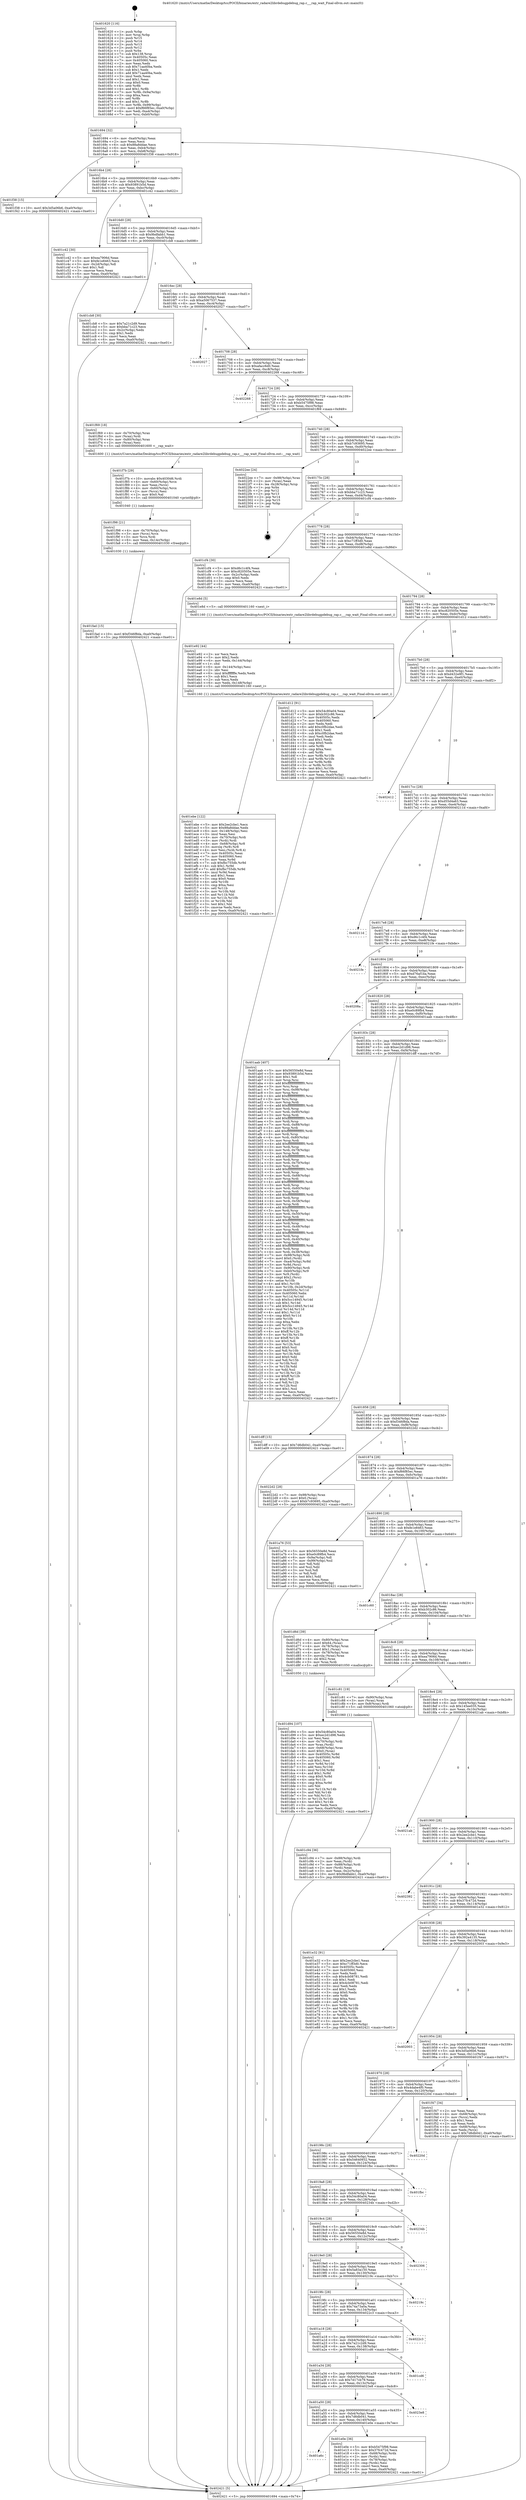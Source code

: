 digraph "0x401620" {
  label = "0x401620 (/mnt/c/Users/mathe/Desktop/tcc/POCII/binaries/extr_radare2librdebugpdebug_rap.c___rap_wait_Final-ollvm.out::main(0))"
  labelloc = "t"
  node[shape=record]

  Entry [label="",width=0.3,height=0.3,shape=circle,fillcolor=black,style=filled]
  "0x401694" [label="{
     0x401694 [32]\l
     | [instrs]\l
     &nbsp;&nbsp;0x401694 \<+6\>: mov -0xa0(%rbp),%eax\l
     &nbsp;&nbsp;0x40169a \<+2\>: mov %eax,%ecx\l
     &nbsp;&nbsp;0x40169c \<+6\>: sub $0x88a8ddae,%ecx\l
     &nbsp;&nbsp;0x4016a2 \<+6\>: mov %eax,-0xb4(%rbp)\l
     &nbsp;&nbsp;0x4016a8 \<+6\>: mov %ecx,-0xb8(%rbp)\l
     &nbsp;&nbsp;0x4016ae \<+6\>: je 0000000000401f38 \<main+0x918\>\l
  }"]
  "0x401f38" [label="{
     0x401f38 [15]\l
     | [instrs]\l
     &nbsp;&nbsp;0x401f38 \<+10\>: movl $0x3d5a06b6,-0xa0(%rbp)\l
     &nbsp;&nbsp;0x401f42 \<+5\>: jmp 0000000000402421 \<main+0xe01\>\l
  }"]
  "0x4016b4" [label="{
     0x4016b4 [28]\l
     | [instrs]\l
     &nbsp;&nbsp;0x4016b4 \<+5\>: jmp 00000000004016b9 \<main+0x99\>\l
     &nbsp;&nbsp;0x4016b9 \<+6\>: mov -0xb4(%rbp),%eax\l
     &nbsp;&nbsp;0x4016bf \<+5\>: sub $0x93891b5d,%eax\l
     &nbsp;&nbsp;0x4016c4 \<+6\>: mov %eax,-0xbc(%rbp)\l
     &nbsp;&nbsp;0x4016ca \<+6\>: je 0000000000401c42 \<main+0x622\>\l
  }"]
  Exit [label="",width=0.3,height=0.3,shape=circle,fillcolor=black,style=filled,peripheries=2]
  "0x401c42" [label="{
     0x401c42 [30]\l
     | [instrs]\l
     &nbsp;&nbsp;0x401c42 \<+5\>: mov $0xea7906d,%eax\l
     &nbsp;&nbsp;0x401c47 \<+5\>: mov $0xfe1e8463,%ecx\l
     &nbsp;&nbsp;0x401c4c \<+3\>: mov -0x2d(%rbp),%dl\l
     &nbsp;&nbsp;0x401c4f \<+3\>: test $0x1,%dl\l
     &nbsp;&nbsp;0x401c52 \<+3\>: cmovne %ecx,%eax\l
     &nbsp;&nbsp;0x401c55 \<+6\>: mov %eax,-0xa0(%rbp)\l
     &nbsp;&nbsp;0x401c5b \<+5\>: jmp 0000000000402421 \<main+0xe01\>\l
  }"]
  "0x4016d0" [label="{
     0x4016d0 [28]\l
     | [instrs]\l
     &nbsp;&nbsp;0x4016d0 \<+5\>: jmp 00000000004016d5 \<main+0xb5\>\l
     &nbsp;&nbsp;0x4016d5 \<+6\>: mov -0xb4(%rbp),%eax\l
     &nbsp;&nbsp;0x4016db \<+5\>: sub $0x9bdfabb1,%eax\l
     &nbsp;&nbsp;0x4016e0 \<+6\>: mov %eax,-0xc0(%rbp)\l
     &nbsp;&nbsp;0x4016e6 \<+6\>: je 0000000000401cb8 \<main+0x698\>\l
  }"]
  "0x401fad" [label="{
     0x401fad [15]\l
     | [instrs]\l
     &nbsp;&nbsp;0x401fad \<+10\>: movl $0xf346f8da,-0xa0(%rbp)\l
     &nbsp;&nbsp;0x401fb7 \<+5\>: jmp 0000000000402421 \<main+0xe01\>\l
  }"]
  "0x401cb8" [label="{
     0x401cb8 [30]\l
     | [instrs]\l
     &nbsp;&nbsp;0x401cb8 \<+5\>: mov $0x7a21c2d9,%eax\l
     &nbsp;&nbsp;0x401cbd \<+5\>: mov $0xbba71c23,%ecx\l
     &nbsp;&nbsp;0x401cc2 \<+3\>: mov -0x2c(%rbp),%edx\l
     &nbsp;&nbsp;0x401cc5 \<+3\>: cmp $0x1,%edx\l
     &nbsp;&nbsp;0x401cc8 \<+3\>: cmovl %ecx,%eax\l
     &nbsp;&nbsp;0x401ccb \<+6\>: mov %eax,-0xa0(%rbp)\l
     &nbsp;&nbsp;0x401cd1 \<+5\>: jmp 0000000000402421 \<main+0xe01\>\l
  }"]
  "0x4016ec" [label="{
     0x4016ec [28]\l
     | [instrs]\l
     &nbsp;&nbsp;0x4016ec \<+5\>: jmp 00000000004016f1 \<main+0xd1\>\l
     &nbsp;&nbsp;0x4016f1 \<+6\>: mov -0xb4(%rbp),%eax\l
     &nbsp;&nbsp;0x4016f7 \<+5\>: sub $0xa5067537,%eax\l
     &nbsp;&nbsp;0x4016fc \<+6\>: mov %eax,-0xc4(%rbp)\l
     &nbsp;&nbsp;0x401702 \<+6\>: je 0000000000402027 \<main+0xa07\>\l
  }"]
  "0x401f98" [label="{
     0x401f98 [21]\l
     | [instrs]\l
     &nbsp;&nbsp;0x401f98 \<+4\>: mov -0x70(%rbp),%rcx\l
     &nbsp;&nbsp;0x401f9c \<+3\>: mov (%rcx),%rcx\l
     &nbsp;&nbsp;0x401f9f \<+3\>: mov %rcx,%rdi\l
     &nbsp;&nbsp;0x401fa2 \<+6\>: mov %eax,-0x14c(%rbp)\l
     &nbsp;&nbsp;0x401fa8 \<+5\>: call 0000000000401030 \<free@plt\>\l
     | [calls]\l
     &nbsp;&nbsp;0x401030 \{1\} (unknown)\l
  }"]
  "0x402027" [label="{
     0x402027\l
  }", style=dashed]
  "0x401708" [label="{
     0x401708 [28]\l
     | [instrs]\l
     &nbsp;&nbsp;0x401708 \<+5\>: jmp 000000000040170d \<main+0xed\>\l
     &nbsp;&nbsp;0x40170d \<+6\>: mov -0xb4(%rbp),%eax\l
     &nbsp;&nbsp;0x401713 \<+5\>: sub $0xafacc6d0,%eax\l
     &nbsp;&nbsp;0x401718 \<+6\>: mov %eax,-0xc8(%rbp)\l
     &nbsp;&nbsp;0x40171e \<+6\>: je 0000000000402268 \<main+0xc48\>\l
  }"]
  "0x401f7b" [label="{
     0x401f7b [29]\l
     | [instrs]\l
     &nbsp;&nbsp;0x401f7b \<+10\>: movabs $0x4030d6,%rdi\l
     &nbsp;&nbsp;0x401f85 \<+4\>: mov -0x60(%rbp),%rcx\l
     &nbsp;&nbsp;0x401f89 \<+2\>: mov %eax,(%rcx)\l
     &nbsp;&nbsp;0x401f8b \<+4\>: mov -0x60(%rbp),%rcx\l
     &nbsp;&nbsp;0x401f8f \<+2\>: mov (%rcx),%esi\l
     &nbsp;&nbsp;0x401f91 \<+2\>: mov $0x0,%al\l
     &nbsp;&nbsp;0x401f93 \<+5\>: call 0000000000401040 \<printf@plt\>\l
     | [calls]\l
     &nbsp;&nbsp;0x401040 \{1\} (unknown)\l
  }"]
  "0x402268" [label="{
     0x402268\l
  }", style=dashed]
  "0x401724" [label="{
     0x401724 [28]\l
     | [instrs]\l
     &nbsp;&nbsp;0x401724 \<+5\>: jmp 0000000000401729 \<main+0x109\>\l
     &nbsp;&nbsp;0x401729 \<+6\>: mov -0xb4(%rbp),%eax\l
     &nbsp;&nbsp;0x40172f \<+5\>: sub $0xb5475f98,%eax\l
     &nbsp;&nbsp;0x401734 \<+6\>: mov %eax,-0xcc(%rbp)\l
     &nbsp;&nbsp;0x40173a \<+6\>: je 0000000000401f69 \<main+0x949\>\l
  }"]
  "0x401ebe" [label="{
     0x401ebe [122]\l
     | [instrs]\l
     &nbsp;&nbsp;0x401ebe \<+5\>: mov $0x2ee2cbe1,%ecx\l
     &nbsp;&nbsp;0x401ec3 \<+5\>: mov $0x88a8ddae,%edx\l
     &nbsp;&nbsp;0x401ec8 \<+6\>: mov -0x148(%rbp),%esi\l
     &nbsp;&nbsp;0x401ece \<+3\>: imul %eax,%esi\l
     &nbsp;&nbsp;0x401ed1 \<+4\>: mov -0x70(%rbp),%rdi\l
     &nbsp;&nbsp;0x401ed5 \<+3\>: mov (%rdi),%rdi\l
     &nbsp;&nbsp;0x401ed8 \<+4\>: mov -0x68(%rbp),%r8\l
     &nbsp;&nbsp;0x401edc \<+3\>: movslq (%r8),%r8\l
     &nbsp;&nbsp;0x401edf \<+4\>: mov %esi,(%rdi,%r8,4)\l
     &nbsp;&nbsp;0x401ee3 \<+7\>: mov 0x40505c,%eax\l
     &nbsp;&nbsp;0x401eea \<+7\>: mov 0x405060,%esi\l
     &nbsp;&nbsp;0x401ef1 \<+3\>: mov %eax,%r9d\l
     &nbsp;&nbsp;0x401ef4 \<+7\>: sub $0xfbc755db,%r9d\l
     &nbsp;&nbsp;0x401efb \<+4\>: sub $0x1,%r9d\l
     &nbsp;&nbsp;0x401eff \<+7\>: add $0xfbc755db,%r9d\l
     &nbsp;&nbsp;0x401f06 \<+4\>: imul %r9d,%eax\l
     &nbsp;&nbsp;0x401f0a \<+3\>: and $0x1,%eax\l
     &nbsp;&nbsp;0x401f0d \<+3\>: cmp $0x0,%eax\l
     &nbsp;&nbsp;0x401f10 \<+4\>: sete %r10b\l
     &nbsp;&nbsp;0x401f14 \<+3\>: cmp $0xa,%esi\l
     &nbsp;&nbsp;0x401f17 \<+4\>: setl %r11b\l
     &nbsp;&nbsp;0x401f1b \<+3\>: mov %r10b,%bl\l
     &nbsp;&nbsp;0x401f1e \<+3\>: and %r11b,%bl\l
     &nbsp;&nbsp;0x401f21 \<+3\>: xor %r11b,%r10b\l
     &nbsp;&nbsp;0x401f24 \<+3\>: or %r10b,%bl\l
     &nbsp;&nbsp;0x401f27 \<+3\>: test $0x1,%bl\l
     &nbsp;&nbsp;0x401f2a \<+3\>: cmovne %edx,%ecx\l
     &nbsp;&nbsp;0x401f2d \<+6\>: mov %ecx,-0xa0(%rbp)\l
     &nbsp;&nbsp;0x401f33 \<+5\>: jmp 0000000000402421 \<main+0xe01\>\l
  }"]
  "0x401f69" [label="{
     0x401f69 [18]\l
     | [instrs]\l
     &nbsp;&nbsp;0x401f69 \<+4\>: mov -0x70(%rbp),%rax\l
     &nbsp;&nbsp;0x401f6d \<+3\>: mov (%rax),%rdi\l
     &nbsp;&nbsp;0x401f70 \<+4\>: mov -0x80(%rbp),%rax\l
     &nbsp;&nbsp;0x401f74 \<+2\>: mov (%rax),%esi\l
     &nbsp;&nbsp;0x401f76 \<+5\>: call 0000000000401600 \<__rap_wait\>\l
     | [calls]\l
     &nbsp;&nbsp;0x401600 \{1\} (/mnt/c/Users/mathe/Desktop/tcc/POCII/binaries/extr_radare2librdebugpdebug_rap.c___rap_wait_Final-ollvm.out::__rap_wait)\l
  }"]
  "0x401740" [label="{
     0x401740 [28]\l
     | [instrs]\l
     &nbsp;&nbsp;0x401740 \<+5\>: jmp 0000000000401745 \<main+0x125\>\l
     &nbsp;&nbsp;0x401745 \<+6\>: mov -0xb4(%rbp),%eax\l
     &nbsp;&nbsp;0x40174b \<+5\>: sub $0xb7c93695,%eax\l
     &nbsp;&nbsp;0x401750 \<+6\>: mov %eax,-0xd0(%rbp)\l
     &nbsp;&nbsp;0x401756 \<+6\>: je 00000000004022ee \<main+0xcce\>\l
  }"]
  "0x401e92" [label="{
     0x401e92 [44]\l
     | [instrs]\l
     &nbsp;&nbsp;0x401e92 \<+2\>: xor %ecx,%ecx\l
     &nbsp;&nbsp;0x401e94 \<+5\>: mov $0x2,%edx\l
     &nbsp;&nbsp;0x401e99 \<+6\>: mov %edx,-0x144(%rbp)\l
     &nbsp;&nbsp;0x401e9f \<+1\>: cltd\l
     &nbsp;&nbsp;0x401ea0 \<+6\>: mov -0x144(%rbp),%esi\l
     &nbsp;&nbsp;0x401ea6 \<+2\>: idiv %esi\l
     &nbsp;&nbsp;0x401ea8 \<+6\>: imul $0xfffffffe,%edx,%edx\l
     &nbsp;&nbsp;0x401eae \<+3\>: sub $0x1,%ecx\l
     &nbsp;&nbsp;0x401eb1 \<+2\>: sub %ecx,%edx\l
     &nbsp;&nbsp;0x401eb3 \<+6\>: mov %edx,-0x148(%rbp)\l
     &nbsp;&nbsp;0x401eb9 \<+5\>: call 0000000000401160 \<next_i\>\l
     | [calls]\l
     &nbsp;&nbsp;0x401160 \{1\} (/mnt/c/Users/mathe/Desktop/tcc/POCII/binaries/extr_radare2librdebugpdebug_rap.c___rap_wait_Final-ollvm.out::next_i)\l
  }"]
  "0x4022ee" [label="{
     0x4022ee [24]\l
     | [instrs]\l
     &nbsp;&nbsp;0x4022ee \<+7\>: mov -0x98(%rbp),%rax\l
     &nbsp;&nbsp;0x4022f5 \<+2\>: mov (%rax),%eax\l
     &nbsp;&nbsp;0x4022f7 \<+4\>: lea -0x28(%rbp),%rsp\l
     &nbsp;&nbsp;0x4022fb \<+1\>: pop %rbx\l
     &nbsp;&nbsp;0x4022fc \<+2\>: pop %r12\l
     &nbsp;&nbsp;0x4022fe \<+2\>: pop %r13\l
     &nbsp;&nbsp;0x402300 \<+2\>: pop %r14\l
     &nbsp;&nbsp;0x402302 \<+2\>: pop %r15\l
     &nbsp;&nbsp;0x402304 \<+1\>: pop %rbp\l
     &nbsp;&nbsp;0x402305 \<+1\>: ret\l
  }"]
  "0x40175c" [label="{
     0x40175c [28]\l
     | [instrs]\l
     &nbsp;&nbsp;0x40175c \<+5\>: jmp 0000000000401761 \<main+0x141\>\l
     &nbsp;&nbsp;0x401761 \<+6\>: mov -0xb4(%rbp),%eax\l
     &nbsp;&nbsp;0x401767 \<+5\>: sub $0xbba71c23,%eax\l
     &nbsp;&nbsp;0x40176c \<+6\>: mov %eax,-0xd4(%rbp)\l
     &nbsp;&nbsp;0x401772 \<+6\>: je 0000000000401cf4 \<main+0x6d4\>\l
  }"]
  "0x401a6c" [label="{
     0x401a6c\l
  }", style=dashed]
  "0x401cf4" [label="{
     0x401cf4 [30]\l
     | [instrs]\l
     &nbsp;&nbsp;0x401cf4 \<+5\>: mov $0xd6c1c4f4,%eax\l
     &nbsp;&nbsp;0x401cf9 \<+5\>: mov $0xc820505e,%ecx\l
     &nbsp;&nbsp;0x401cfe \<+3\>: mov -0x2c(%rbp),%edx\l
     &nbsp;&nbsp;0x401d01 \<+3\>: cmp $0x0,%edx\l
     &nbsp;&nbsp;0x401d04 \<+3\>: cmove %ecx,%eax\l
     &nbsp;&nbsp;0x401d07 \<+6\>: mov %eax,-0xa0(%rbp)\l
     &nbsp;&nbsp;0x401d0d \<+5\>: jmp 0000000000402421 \<main+0xe01\>\l
  }"]
  "0x401778" [label="{
     0x401778 [28]\l
     | [instrs]\l
     &nbsp;&nbsp;0x401778 \<+5\>: jmp 000000000040177d \<main+0x15d\>\l
     &nbsp;&nbsp;0x40177d \<+6\>: mov -0xb4(%rbp),%eax\l
     &nbsp;&nbsp;0x401783 \<+5\>: sub $0xc71ff3d0,%eax\l
     &nbsp;&nbsp;0x401788 \<+6\>: mov %eax,-0xd8(%rbp)\l
     &nbsp;&nbsp;0x40178e \<+6\>: je 0000000000401e8d \<main+0x86d\>\l
  }"]
  "0x401e0e" [label="{
     0x401e0e [36]\l
     | [instrs]\l
     &nbsp;&nbsp;0x401e0e \<+5\>: mov $0xb5475f98,%eax\l
     &nbsp;&nbsp;0x401e13 \<+5\>: mov $0x37fc472d,%ecx\l
     &nbsp;&nbsp;0x401e18 \<+4\>: mov -0x68(%rbp),%rdx\l
     &nbsp;&nbsp;0x401e1c \<+2\>: mov (%rdx),%esi\l
     &nbsp;&nbsp;0x401e1e \<+4\>: mov -0x78(%rbp),%rdx\l
     &nbsp;&nbsp;0x401e22 \<+2\>: cmp (%rdx),%esi\l
     &nbsp;&nbsp;0x401e24 \<+3\>: cmovl %ecx,%eax\l
     &nbsp;&nbsp;0x401e27 \<+6\>: mov %eax,-0xa0(%rbp)\l
     &nbsp;&nbsp;0x401e2d \<+5\>: jmp 0000000000402421 \<main+0xe01\>\l
  }"]
  "0x401e8d" [label="{
     0x401e8d [5]\l
     | [instrs]\l
     &nbsp;&nbsp;0x401e8d \<+5\>: call 0000000000401160 \<next_i\>\l
     | [calls]\l
     &nbsp;&nbsp;0x401160 \{1\} (/mnt/c/Users/mathe/Desktop/tcc/POCII/binaries/extr_radare2librdebugpdebug_rap.c___rap_wait_Final-ollvm.out::next_i)\l
  }"]
  "0x401794" [label="{
     0x401794 [28]\l
     | [instrs]\l
     &nbsp;&nbsp;0x401794 \<+5\>: jmp 0000000000401799 \<main+0x179\>\l
     &nbsp;&nbsp;0x401799 \<+6\>: mov -0xb4(%rbp),%eax\l
     &nbsp;&nbsp;0x40179f \<+5\>: sub $0xc820505e,%eax\l
     &nbsp;&nbsp;0x4017a4 \<+6\>: mov %eax,-0xdc(%rbp)\l
     &nbsp;&nbsp;0x4017aa \<+6\>: je 0000000000401d12 \<main+0x6f2\>\l
  }"]
  "0x401a50" [label="{
     0x401a50 [28]\l
     | [instrs]\l
     &nbsp;&nbsp;0x401a50 \<+5\>: jmp 0000000000401a55 \<main+0x435\>\l
     &nbsp;&nbsp;0x401a55 \<+6\>: mov -0xb4(%rbp),%eax\l
     &nbsp;&nbsp;0x401a5b \<+5\>: sub $0x7d6db041,%eax\l
     &nbsp;&nbsp;0x401a60 \<+6\>: mov %eax,-0x140(%rbp)\l
     &nbsp;&nbsp;0x401a66 \<+6\>: je 0000000000401e0e \<main+0x7ee\>\l
  }"]
  "0x401d12" [label="{
     0x401d12 [91]\l
     | [instrs]\l
     &nbsp;&nbsp;0x401d12 \<+5\>: mov $0x54c80a04,%eax\l
     &nbsp;&nbsp;0x401d17 \<+5\>: mov $0xb302c86,%ecx\l
     &nbsp;&nbsp;0x401d1c \<+7\>: mov 0x40505c,%edx\l
     &nbsp;&nbsp;0x401d23 \<+7\>: mov 0x405060,%esi\l
     &nbsp;&nbsp;0x401d2a \<+2\>: mov %edx,%edi\l
     &nbsp;&nbsp;0x401d2c \<+6\>: add $0xc0fb2dae,%edi\l
     &nbsp;&nbsp;0x401d32 \<+3\>: sub $0x1,%edi\l
     &nbsp;&nbsp;0x401d35 \<+6\>: sub $0xc0fb2dae,%edi\l
     &nbsp;&nbsp;0x401d3b \<+3\>: imul %edi,%edx\l
     &nbsp;&nbsp;0x401d3e \<+3\>: and $0x1,%edx\l
     &nbsp;&nbsp;0x401d41 \<+3\>: cmp $0x0,%edx\l
     &nbsp;&nbsp;0x401d44 \<+4\>: sete %r8b\l
     &nbsp;&nbsp;0x401d48 \<+3\>: cmp $0xa,%esi\l
     &nbsp;&nbsp;0x401d4b \<+4\>: setl %r9b\l
     &nbsp;&nbsp;0x401d4f \<+3\>: mov %r8b,%r10b\l
     &nbsp;&nbsp;0x401d52 \<+3\>: and %r9b,%r10b\l
     &nbsp;&nbsp;0x401d55 \<+3\>: xor %r9b,%r8b\l
     &nbsp;&nbsp;0x401d58 \<+3\>: or %r8b,%r10b\l
     &nbsp;&nbsp;0x401d5b \<+4\>: test $0x1,%r10b\l
     &nbsp;&nbsp;0x401d5f \<+3\>: cmovne %ecx,%eax\l
     &nbsp;&nbsp;0x401d62 \<+6\>: mov %eax,-0xa0(%rbp)\l
     &nbsp;&nbsp;0x401d68 \<+5\>: jmp 0000000000402421 \<main+0xe01\>\l
  }"]
  "0x4017b0" [label="{
     0x4017b0 [28]\l
     | [instrs]\l
     &nbsp;&nbsp;0x4017b0 \<+5\>: jmp 00000000004017b5 \<main+0x195\>\l
     &nbsp;&nbsp;0x4017b5 \<+6\>: mov -0xb4(%rbp),%eax\l
     &nbsp;&nbsp;0x4017bb \<+5\>: sub $0xd432e9f1,%eax\l
     &nbsp;&nbsp;0x4017c0 \<+6\>: mov %eax,-0xe0(%rbp)\l
     &nbsp;&nbsp;0x4017c6 \<+6\>: je 0000000000402412 \<main+0xdf2\>\l
  }"]
  "0x4023e8" [label="{
     0x4023e8\l
  }", style=dashed]
  "0x402412" [label="{
     0x402412\l
  }", style=dashed]
  "0x4017cc" [label="{
     0x4017cc [28]\l
     | [instrs]\l
     &nbsp;&nbsp;0x4017cc \<+5\>: jmp 00000000004017d1 \<main+0x1b1\>\l
     &nbsp;&nbsp;0x4017d1 \<+6\>: mov -0xb4(%rbp),%eax\l
     &nbsp;&nbsp;0x4017d7 \<+5\>: sub $0xd55d4a63,%eax\l
     &nbsp;&nbsp;0x4017dc \<+6\>: mov %eax,-0xe4(%rbp)\l
     &nbsp;&nbsp;0x4017e2 \<+6\>: je 000000000040211d \<main+0xafd\>\l
  }"]
  "0x401a34" [label="{
     0x401a34 [28]\l
     | [instrs]\l
     &nbsp;&nbsp;0x401a34 \<+5\>: jmp 0000000000401a39 \<main+0x419\>\l
     &nbsp;&nbsp;0x401a39 \<+6\>: mov -0xb4(%rbp),%eax\l
     &nbsp;&nbsp;0x401a3f \<+5\>: sub $0x7d17cb79,%eax\l
     &nbsp;&nbsp;0x401a44 \<+6\>: mov %eax,-0x13c(%rbp)\l
     &nbsp;&nbsp;0x401a4a \<+6\>: je 00000000004023e8 \<main+0xdc8\>\l
  }"]
  "0x40211d" [label="{
     0x40211d\l
  }", style=dashed]
  "0x4017e8" [label="{
     0x4017e8 [28]\l
     | [instrs]\l
     &nbsp;&nbsp;0x4017e8 \<+5\>: jmp 00000000004017ed \<main+0x1cd\>\l
     &nbsp;&nbsp;0x4017ed \<+6\>: mov -0xb4(%rbp),%eax\l
     &nbsp;&nbsp;0x4017f3 \<+5\>: sub $0xd6c1c4f4,%eax\l
     &nbsp;&nbsp;0x4017f8 \<+6\>: mov %eax,-0xe8(%rbp)\l
     &nbsp;&nbsp;0x4017fe \<+6\>: je 00000000004021fe \<main+0xbde\>\l
  }"]
  "0x401cd6" [label="{
     0x401cd6\l
  }", style=dashed]
  "0x4021fe" [label="{
     0x4021fe\l
  }", style=dashed]
  "0x401804" [label="{
     0x401804 [28]\l
     | [instrs]\l
     &nbsp;&nbsp;0x401804 \<+5\>: jmp 0000000000401809 \<main+0x1e9\>\l
     &nbsp;&nbsp;0x401809 \<+6\>: mov -0xb4(%rbp),%eax\l
     &nbsp;&nbsp;0x40180f \<+5\>: sub $0xd76af1ba,%eax\l
     &nbsp;&nbsp;0x401814 \<+6\>: mov %eax,-0xec(%rbp)\l
     &nbsp;&nbsp;0x40181a \<+6\>: je 000000000040208a \<main+0xa6a\>\l
  }"]
  "0x401a18" [label="{
     0x401a18 [28]\l
     | [instrs]\l
     &nbsp;&nbsp;0x401a18 \<+5\>: jmp 0000000000401a1d \<main+0x3fd\>\l
     &nbsp;&nbsp;0x401a1d \<+6\>: mov -0xb4(%rbp),%eax\l
     &nbsp;&nbsp;0x401a23 \<+5\>: sub $0x7a21c2d9,%eax\l
     &nbsp;&nbsp;0x401a28 \<+6\>: mov %eax,-0x138(%rbp)\l
     &nbsp;&nbsp;0x401a2e \<+6\>: je 0000000000401cd6 \<main+0x6b6\>\l
  }"]
  "0x40208a" [label="{
     0x40208a\l
  }", style=dashed]
  "0x401820" [label="{
     0x401820 [28]\l
     | [instrs]\l
     &nbsp;&nbsp;0x401820 \<+5\>: jmp 0000000000401825 \<main+0x205\>\l
     &nbsp;&nbsp;0x401825 \<+6\>: mov -0xb4(%rbp),%eax\l
     &nbsp;&nbsp;0x40182b \<+5\>: sub $0xe0c89fb4,%eax\l
     &nbsp;&nbsp;0x401830 \<+6\>: mov %eax,-0xf0(%rbp)\l
     &nbsp;&nbsp;0x401836 \<+6\>: je 0000000000401aab \<main+0x48b\>\l
  }"]
  "0x4022c3" [label="{
     0x4022c3\l
  }", style=dashed]
  "0x401aab" [label="{
     0x401aab [407]\l
     | [instrs]\l
     &nbsp;&nbsp;0x401aab \<+5\>: mov $0x56550e8d,%eax\l
     &nbsp;&nbsp;0x401ab0 \<+5\>: mov $0x93891b5d,%ecx\l
     &nbsp;&nbsp;0x401ab5 \<+2\>: mov $0x1,%dl\l
     &nbsp;&nbsp;0x401ab7 \<+3\>: mov %rsp,%rsi\l
     &nbsp;&nbsp;0x401aba \<+4\>: add $0xfffffffffffffff0,%rsi\l
     &nbsp;&nbsp;0x401abe \<+3\>: mov %rsi,%rsp\l
     &nbsp;&nbsp;0x401ac1 \<+7\>: mov %rsi,-0x98(%rbp)\l
     &nbsp;&nbsp;0x401ac8 \<+3\>: mov %rsp,%rsi\l
     &nbsp;&nbsp;0x401acb \<+4\>: add $0xfffffffffffffff0,%rsi\l
     &nbsp;&nbsp;0x401acf \<+3\>: mov %rsi,%rsp\l
     &nbsp;&nbsp;0x401ad2 \<+3\>: mov %rsp,%rdi\l
     &nbsp;&nbsp;0x401ad5 \<+4\>: add $0xfffffffffffffff0,%rdi\l
     &nbsp;&nbsp;0x401ad9 \<+3\>: mov %rdi,%rsp\l
     &nbsp;&nbsp;0x401adc \<+7\>: mov %rdi,-0x90(%rbp)\l
     &nbsp;&nbsp;0x401ae3 \<+3\>: mov %rsp,%rdi\l
     &nbsp;&nbsp;0x401ae6 \<+4\>: add $0xfffffffffffffff0,%rdi\l
     &nbsp;&nbsp;0x401aea \<+3\>: mov %rdi,%rsp\l
     &nbsp;&nbsp;0x401aed \<+7\>: mov %rdi,-0x88(%rbp)\l
     &nbsp;&nbsp;0x401af4 \<+3\>: mov %rsp,%rdi\l
     &nbsp;&nbsp;0x401af7 \<+4\>: add $0xfffffffffffffff0,%rdi\l
     &nbsp;&nbsp;0x401afb \<+3\>: mov %rdi,%rsp\l
     &nbsp;&nbsp;0x401afe \<+4\>: mov %rdi,-0x80(%rbp)\l
     &nbsp;&nbsp;0x401b02 \<+3\>: mov %rsp,%rdi\l
     &nbsp;&nbsp;0x401b05 \<+4\>: add $0xfffffffffffffff0,%rdi\l
     &nbsp;&nbsp;0x401b09 \<+3\>: mov %rdi,%rsp\l
     &nbsp;&nbsp;0x401b0c \<+4\>: mov %rdi,-0x78(%rbp)\l
     &nbsp;&nbsp;0x401b10 \<+3\>: mov %rsp,%rdi\l
     &nbsp;&nbsp;0x401b13 \<+4\>: add $0xfffffffffffffff0,%rdi\l
     &nbsp;&nbsp;0x401b17 \<+3\>: mov %rdi,%rsp\l
     &nbsp;&nbsp;0x401b1a \<+4\>: mov %rdi,-0x70(%rbp)\l
     &nbsp;&nbsp;0x401b1e \<+3\>: mov %rsp,%rdi\l
     &nbsp;&nbsp;0x401b21 \<+4\>: add $0xfffffffffffffff0,%rdi\l
     &nbsp;&nbsp;0x401b25 \<+3\>: mov %rdi,%rsp\l
     &nbsp;&nbsp;0x401b28 \<+4\>: mov %rdi,-0x68(%rbp)\l
     &nbsp;&nbsp;0x401b2c \<+3\>: mov %rsp,%rdi\l
     &nbsp;&nbsp;0x401b2f \<+4\>: add $0xfffffffffffffff0,%rdi\l
     &nbsp;&nbsp;0x401b33 \<+3\>: mov %rdi,%rsp\l
     &nbsp;&nbsp;0x401b36 \<+4\>: mov %rdi,-0x60(%rbp)\l
     &nbsp;&nbsp;0x401b3a \<+3\>: mov %rsp,%rdi\l
     &nbsp;&nbsp;0x401b3d \<+4\>: add $0xfffffffffffffff0,%rdi\l
     &nbsp;&nbsp;0x401b41 \<+3\>: mov %rdi,%rsp\l
     &nbsp;&nbsp;0x401b44 \<+4\>: mov %rdi,-0x58(%rbp)\l
     &nbsp;&nbsp;0x401b48 \<+3\>: mov %rsp,%rdi\l
     &nbsp;&nbsp;0x401b4b \<+4\>: add $0xfffffffffffffff0,%rdi\l
     &nbsp;&nbsp;0x401b4f \<+3\>: mov %rdi,%rsp\l
     &nbsp;&nbsp;0x401b52 \<+4\>: mov %rdi,-0x50(%rbp)\l
     &nbsp;&nbsp;0x401b56 \<+3\>: mov %rsp,%rdi\l
     &nbsp;&nbsp;0x401b59 \<+4\>: add $0xfffffffffffffff0,%rdi\l
     &nbsp;&nbsp;0x401b5d \<+3\>: mov %rdi,%rsp\l
     &nbsp;&nbsp;0x401b60 \<+4\>: mov %rdi,-0x48(%rbp)\l
     &nbsp;&nbsp;0x401b64 \<+3\>: mov %rsp,%rdi\l
     &nbsp;&nbsp;0x401b67 \<+4\>: add $0xfffffffffffffff0,%rdi\l
     &nbsp;&nbsp;0x401b6b \<+3\>: mov %rdi,%rsp\l
     &nbsp;&nbsp;0x401b6e \<+4\>: mov %rdi,-0x40(%rbp)\l
     &nbsp;&nbsp;0x401b72 \<+3\>: mov %rsp,%rdi\l
     &nbsp;&nbsp;0x401b75 \<+4\>: add $0xfffffffffffffff0,%rdi\l
     &nbsp;&nbsp;0x401b79 \<+3\>: mov %rdi,%rsp\l
     &nbsp;&nbsp;0x401b7c \<+4\>: mov %rdi,-0x38(%rbp)\l
     &nbsp;&nbsp;0x401b80 \<+7\>: mov -0x98(%rbp),%rdi\l
     &nbsp;&nbsp;0x401b87 \<+6\>: movl $0x0,(%rdi)\l
     &nbsp;&nbsp;0x401b8d \<+7\>: mov -0xa4(%rbp),%r8d\l
     &nbsp;&nbsp;0x401b94 \<+3\>: mov %r8d,(%rsi)\l
     &nbsp;&nbsp;0x401b97 \<+7\>: mov -0x90(%rbp),%rdi\l
     &nbsp;&nbsp;0x401b9e \<+7\>: mov -0xb0(%rbp),%r9\l
     &nbsp;&nbsp;0x401ba5 \<+3\>: mov %r9,(%rdi)\l
     &nbsp;&nbsp;0x401ba8 \<+3\>: cmpl $0x2,(%rsi)\l
     &nbsp;&nbsp;0x401bab \<+4\>: setne %r10b\l
     &nbsp;&nbsp;0x401baf \<+4\>: and $0x1,%r10b\l
     &nbsp;&nbsp;0x401bb3 \<+4\>: mov %r10b,-0x2d(%rbp)\l
     &nbsp;&nbsp;0x401bb7 \<+8\>: mov 0x40505c,%r11d\l
     &nbsp;&nbsp;0x401bbf \<+7\>: mov 0x405060,%ebx\l
     &nbsp;&nbsp;0x401bc6 \<+3\>: mov %r11d,%r14d\l
     &nbsp;&nbsp;0x401bc9 \<+7\>: sub $0x5cc14945,%r14d\l
     &nbsp;&nbsp;0x401bd0 \<+4\>: sub $0x1,%r14d\l
     &nbsp;&nbsp;0x401bd4 \<+7\>: add $0x5cc14945,%r14d\l
     &nbsp;&nbsp;0x401bdb \<+4\>: imul %r14d,%r11d\l
     &nbsp;&nbsp;0x401bdf \<+4\>: and $0x1,%r11d\l
     &nbsp;&nbsp;0x401be3 \<+4\>: cmp $0x0,%r11d\l
     &nbsp;&nbsp;0x401be7 \<+4\>: sete %r10b\l
     &nbsp;&nbsp;0x401beb \<+3\>: cmp $0xa,%ebx\l
     &nbsp;&nbsp;0x401bee \<+4\>: setl %r15b\l
     &nbsp;&nbsp;0x401bf2 \<+3\>: mov %r10b,%r12b\l
     &nbsp;&nbsp;0x401bf5 \<+4\>: xor $0xff,%r12b\l
     &nbsp;&nbsp;0x401bf9 \<+3\>: mov %r15b,%r13b\l
     &nbsp;&nbsp;0x401bfc \<+4\>: xor $0xff,%r13b\l
     &nbsp;&nbsp;0x401c00 \<+3\>: xor $0x0,%dl\l
     &nbsp;&nbsp;0x401c03 \<+3\>: mov %r12b,%sil\l
     &nbsp;&nbsp;0x401c06 \<+4\>: and $0x0,%sil\l
     &nbsp;&nbsp;0x401c0a \<+3\>: and %dl,%r10b\l
     &nbsp;&nbsp;0x401c0d \<+3\>: mov %r13b,%dil\l
     &nbsp;&nbsp;0x401c10 \<+4\>: and $0x0,%dil\l
     &nbsp;&nbsp;0x401c14 \<+3\>: and %dl,%r15b\l
     &nbsp;&nbsp;0x401c17 \<+3\>: or %r10b,%sil\l
     &nbsp;&nbsp;0x401c1a \<+3\>: or %r15b,%dil\l
     &nbsp;&nbsp;0x401c1d \<+3\>: xor %dil,%sil\l
     &nbsp;&nbsp;0x401c20 \<+3\>: or %r13b,%r12b\l
     &nbsp;&nbsp;0x401c23 \<+4\>: xor $0xff,%r12b\l
     &nbsp;&nbsp;0x401c27 \<+3\>: or $0x0,%dl\l
     &nbsp;&nbsp;0x401c2a \<+3\>: and %dl,%r12b\l
     &nbsp;&nbsp;0x401c2d \<+3\>: or %r12b,%sil\l
     &nbsp;&nbsp;0x401c30 \<+4\>: test $0x1,%sil\l
     &nbsp;&nbsp;0x401c34 \<+3\>: cmovne %ecx,%eax\l
     &nbsp;&nbsp;0x401c37 \<+6\>: mov %eax,-0xa0(%rbp)\l
     &nbsp;&nbsp;0x401c3d \<+5\>: jmp 0000000000402421 \<main+0xe01\>\l
  }"]
  "0x40183c" [label="{
     0x40183c [28]\l
     | [instrs]\l
     &nbsp;&nbsp;0x40183c \<+5\>: jmp 0000000000401841 \<main+0x221\>\l
     &nbsp;&nbsp;0x401841 \<+6\>: mov -0xb4(%rbp),%eax\l
     &nbsp;&nbsp;0x401847 \<+5\>: sub $0xec2d1d98,%eax\l
     &nbsp;&nbsp;0x40184c \<+6\>: mov %eax,-0xf4(%rbp)\l
     &nbsp;&nbsp;0x401852 \<+6\>: je 0000000000401dff \<main+0x7df\>\l
  }"]
  "0x4019fc" [label="{
     0x4019fc [28]\l
     | [instrs]\l
     &nbsp;&nbsp;0x4019fc \<+5\>: jmp 0000000000401a01 \<main+0x3e1\>\l
     &nbsp;&nbsp;0x401a01 \<+6\>: mov -0xb4(%rbp),%eax\l
     &nbsp;&nbsp;0x401a07 \<+5\>: sub $0x74a73a0a,%eax\l
     &nbsp;&nbsp;0x401a0c \<+6\>: mov %eax,-0x134(%rbp)\l
     &nbsp;&nbsp;0x401a12 \<+6\>: je 00000000004022c3 \<main+0xca3\>\l
  }"]
  "0x401dff" [label="{
     0x401dff [15]\l
     | [instrs]\l
     &nbsp;&nbsp;0x401dff \<+10\>: movl $0x7d6db041,-0xa0(%rbp)\l
     &nbsp;&nbsp;0x401e09 \<+5\>: jmp 0000000000402421 \<main+0xe01\>\l
  }"]
  "0x401858" [label="{
     0x401858 [28]\l
     | [instrs]\l
     &nbsp;&nbsp;0x401858 \<+5\>: jmp 000000000040185d \<main+0x23d\>\l
     &nbsp;&nbsp;0x40185d \<+6\>: mov -0xb4(%rbp),%eax\l
     &nbsp;&nbsp;0x401863 \<+5\>: sub $0xf346f8da,%eax\l
     &nbsp;&nbsp;0x401868 \<+6\>: mov %eax,-0xf8(%rbp)\l
     &nbsp;&nbsp;0x40186e \<+6\>: je 00000000004022d2 \<main+0xcb2\>\l
  }"]
  "0x40219c" [label="{
     0x40219c\l
  }", style=dashed]
  "0x4022d2" [label="{
     0x4022d2 [28]\l
     | [instrs]\l
     &nbsp;&nbsp;0x4022d2 \<+7\>: mov -0x98(%rbp),%rax\l
     &nbsp;&nbsp;0x4022d9 \<+6\>: movl $0x0,(%rax)\l
     &nbsp;&nbsp;0x4022df \<+10\>: movl $0xb7c93695,-0xa0(%rbp)\l
     &nbsp;&nbsp;0x4022e9 \<+5\>: jmp 0000000000402421 \<main+0xe01\>\l
  }"]
  "0x401874" [label="{
     0x401874 [28]\l
     | [instrs]\l
     &nbsp;&nbsp;0x401874 \<+5\>: jmp 0000000000401879 \<main+0x259\>\l
     &nbsp;&nbsp;0x401879 \<+6\>: mov -0xb4(%rbp),%eax\l
     &nbsp;&nbsp;0x40187f \<+5\>: sub $0xf66f85ec,%eax\l
     &nbsp;&nbsp;0x401884 \<+6\>: mov %eax,-0xfc(%rbp)\l
     &nbsp;&nbsp;0x40188a \<+6\>: je 0000000000401a76 \<main+0x456\>\l
  }"]
  "0x4019e0" [label="{
     0x4019e0 [28]\l
     | [instrs]\l
     &nbsp;&nbsp;0x4019e0 \<+5\>: jmp 00000000004019e5 \<main+0x3c5\>\l
     &nbsp;&nbsp;0x4019e5 \<+6\>: mov -0xb4(%rbp),%eax\l
     &nbsp;&nbsp;0x4019eb \<+5\>: sub $0x5a83a150,%eax\l
     &nbsp;&nbsp;0x4019f0 \<+6\>: mov %eax,-0x130(%rbp)\l
     &nbsp;&nbsp;0x4019f6 \<+6\>: je 000000000040219c \<main+0xb7c\>\l
  }"]
  "0x401a76" [label="{
     0x401a76 [53]\l
     | [instrs]\l
     &nbsp;&nbsp;0x401a76 \<+5\>: mov $0x56550e8d,%eax\l
     &nbsp;&nbsp;0x401a7b \<+5\>: mov $0xe0c89fb4,%ecx\l
     &nbsp;&nbsp;0x401a80 \<+6\>: mov -0x9a(%rbp),%dl\l
     &nbsp;&nbsp;0x401a86 \<+7\>: mov -0x99(%rbp),%sil\l
     &nbsp;&nbsp;0x401a8d \<+3\>: mov %dl,%dil\l
     &nbsp;&nbsp;0x401a90 \<+3\>: and %sil,%dil\l
     &nbsp;&nbsp;0x401a93 \<+3\>: xor %sil,%dl\l
     &nbsp;&nbsp;0x401a96 \<+3\>: or %dl,%dil\l
     &nbsp;&nbsp;0x401a99 \<+4\>: test $0x1,%dil\l
     &nbsp;&nbsp;0x401a9d \<+3\>: cmovne %ecx,%eax\l
     &nbsp;&nbsp;0x401aa0 \<+6\>: mov %eax,-0xa0(%rbp)\l
     &nbsp;&nbsp;0x401aa6 \<+5\>: jmp 0000000000402421 \<main+0xe01\>\l
  }"]
  "0x401890" [label="{
     0x401890 [28]\l
     | [instrs]\l
     &nbsp;&nbsp;0x401890 \<+5\>: jmp 0000000000401895 \<main+0x275\>\l
     &nbsp;&nbsp;0x401895 \<+6\>: mov -0xb4(%rbp),%eax\l
     &nbsp;&nbsp;0x40189b \<+5\>: sub $0xfe1e8463,%eax\l
     &nbsp;&nbsp;0x4018a0 \<+6\>: mov %eax,-0x100(%rbp)\l
     &nbsp;&nbsp;0x4018a6 \<+6\>: je 0000000000401c60 \<main+0x640\>\l
  }"]
  "0x402421" [label="{
     0x402421 [5]\l
     | [instrs]\l
     &nbsp;&nbsp;0x402421 \<+5\>: jmp 0000000000401694 \<main+0x74\>\l
  }"]
  "0x401620" [label="{
     0x401620 [116]\l
     | [instrs]\l
     &nbsp;&nbsp;0x401620 \<+1\>: push %rbp\l
     &nbsp;&nbsp;0x401621 \<+3\>: mov %rsp,%rbp\l
     &nbsp;&nbsp;0x401624 \<+2\>: push %r15\l
     &nbsp;&nbsp;0x401626 \<+2\>: push %r14\l
     &nbsp;&nbsp;0x401628 \<+2\>: push %r13\l
     &nbsp;&nbsp;0x40162a \<+2\>: push %r12\l
     &nbsp;&nbsp;0x40162c \<+1\>: push %rbx\l
     &nbsp;&nbsp;0x40162d \<+7\>: sub $0x138,%rsp\l
     &nbsp;&nbsp;0x401634 \<+7\>: mov 0x40505c,%eax\l
     &nbsp;&nbsp;0x40163b \<+7\>: mov 0x405060,%ecx\l
     &nbsp;&nbsp;0x401642 \<+2\>: mov %eax,%edx\l
     &nbsp;&nbsp;0x401644 \<+6\>: sub $0x71aa40ba,%edx\l
     &nbsp;&nbsp;0x40164a \<+3\>: sub $0x1,%edx\l
     &nbsp;&nbsp;0x40164d \<+6\>: add $0x71aa40ba,%edx\l
     &nbsp;&nbsp;0x401653 \<+3\>: imul %edx,%eax\l
     &nbsp;&nbsp;0x401656 \<+3\>: and $0x1,%eax\l
     &nbsp;&nbsp;0x401659 \<+3\>: cmp $0x0,%eax\l
     &nbsp;&nbsp;0x40165c \<+4\>: sete %r8b\l
     &nbsp;&nbsp;0x401660 \<+4\>: and $0x1,%r8b\l
     &nbsp;&nbsp;0x401664 \<+7\>: mov %r8b,-0x9a(%rbp)\l
     &nbsp;&nbsp;0x40166b \<+3\>: cmp $0xa,%ecx\l
     &nbsp;&nbsp;0x40166e \<+4\>: setl %r8b\l
     &nbsp;&nbsp;0x401672 \<+4\>: and $0x1,%r8b\l
     &nbsp;&nbsp;0x401676 \<+7\>: mov %r8b,-0x99(%rbp)\l
     &nbsp;&nbsp;0x40167d \<+10\>: movl $0xf66f85ec,-0xa0(%rbp)\l
     &nbsp;&nbsp;0x401687 \<+6\>: mov %edi,-0xa4(%rbp)\l
     &nbsp;&nbsp;0x40168d \<+7\>: mov %rsi,-0xb0(%rbp)\l
  }"]
  "0x402306" [label="{
     0x402306\l
  }", style=dashed]
  "0x4019c4" [label="{
     0x4019c4 [28]\l
     | [instrs]\l
     &nbsp;&nbsp;0x4019c4 \<+5\>: jmp 00000000004019c9 \<main+0x3a9\>\l
     &nbsp;&nbsp;0x4019c9 \<+6\>: mov -0xb4(%rbp),%eax\l
     &nbsp;&nbsp;0x4019cf \<+5\>: sub $0x56550e8d,%eax\l
     &nbsp;&nbsp;0x4019d4 \<+6\>: mov %eax,-0x12c(%rbp)\l
     &nbsp;&nbsp;0x4019da \<+6\>: je 0000000000402306 \<main+0xce6\>\l
  }"]
  "0x401c60" [label="{
     0x401c60\l
  }", style=dashed]
  "0x4018ac" [label="{
     0x4018ac [28]\l
     | [instrs]\l
     &nbsp;&nbsp;0x4018ac \<+5\>: jmp 00000000004018b1 \<main+0x291\>\l
     &nbsp;&nbsp;0x4018b1 \<+6\>: mov -0xb4(%rbp),%eax\l
     &nbsp;&nbsp;0x4018b7 \<+5\>: sub $0xb302c86,%eax\l
     &nbsp;&nbsp;0x4018bc \<+6\>: mov %eax,-0x104(%rbp)\l
     &nbsp;&nbsp;0x4018c2 \<+6\>: je 0000000000401d6d \<main+0x74d\>\l
  }"]
  "0x40234b" [label="{
     0x40234b\l
  }", style=dashed]
  "0x401d6d" [label="{
     0x401d6d [39]\l
     | [instrs]\l
     &nbsp;&nbsp;0x401d6d \<+4\>: mov -0x80(%rbp),%rax\l
     &nbsp;&nbsp;0x401d71 \<+6\>: movl $0x64,(%rax)\l
     &nbsp;&nbsp;0x401d77 \<+4\>: mov -0x78(%rbp),%rax\l
     &nbsp;&nbsp;0x401d7b \<+6\>: movl $0x1,(%rax)\l
     &nbsp;&nbsp;0x401d81 \<+4\>: mov -0x78(%rbp),%rax\l
     &nbsp;&nbsp;0x401d85 \<+3\>: movslq (%rax),%rax\l
     &nbsp;&nbsp;0x401d88 \<+4\>: shl $0x2,%rax\l
     &nbsp;&nbsp;0x401d8c \<+3\>: mov %rax,%rdi\l
     &nbsp;&nbsp;0x401d8f \<+5\>: call 0000000000401050 \<malloc@plt\>\l
     | [calls]\l
     &nbsp;&nbsp;0x401050 \{1\} (unknown)\l
  }"]
  "0x4018c8" [label="{
     0x4018c8 [28]\l
     | [instrs]\l
     &nbsp;&nbsp;0x4018c8 \<+5\>: jmp 00000000004018cd \<main+0x2ad\>\l
     &nbsp;&nbsp;0x4018cd \<+6\>: mov -0xb4(%rbp),%eax\l
     &nbsp;&nbsp;0x4018d3 \<+5\>: sub $0xea7906d,%eax\l
     &nbsp;&nbsp;0x4018d8 \<+6\>: mov %eax,-0x108(%rbp)\l
     &nbsp;&nbsp;0x4018de \<+6\>: je 0000000000401c81 \<main+0x661\>\l
  }"]
  "0x4019a8" [label="{
     0x4019a8 [28]\l
     | [instrs]\l
     &nbsp;&nbsp;0x4019a8 \<+5\>: jmp 00000000004019ad \<main+0x38d\>\l
     &nbsp;&nbsp;0x4019ad \<+6\>: mov -0xb4(%rbp),%eax\l
     &nbsp;&nbsp;0x4019b3 \<+5\>: sub $0x54c80a04,%eax\l
     &nbsp;&nbsp;0x4019b8 \<+6\>: mov %eax,-0x128(%rbp)\l
     &nbsp;&nbsp;0x4019be \<+6\>: je 000000000040234b \<main+0xd2b\>\l
  }"]
  "0x401c81" [label="{
     0x401c81 [19]\l
     | [instrs]\l
     &nbsp;&nbsp;0x401c81 \<+7\>: mov -0x90(%rbp),%rax\l
     &nbsp;&nbsp;0x401c88 \<+3\>: mov (%rax),%rax\l
     &nbsp;&nbsp;0x401c8b \<+4\>: mov 0x8(%rax),%rdi\l
     &nbsp;&nbsp;0x401c8f \<+5\>: call 0000000000401060 \<atoi@plt\>\l
     | [calls]\l
     &nbsp;&nbsp;0x401060 \{1\} (unknown)\l
  }"]
  "0x4018e4" [label="{
     0x4018e4 [28]\l
     | [instrs]\l
     &nbsp;&nbsp;0x4018e4 \<+5\>: jmp 00000000004018e9 \<main+0x2c9\>\l
     &nbsp;&nbsp;0x4018e9 \<+6\>: mov -0xb4(%rbp),%eax\l
     &nbsp;&nbsp;0x4018ef \<+5\>: sub $0x145ee035,%eax\l
     &nbsp;&nbsp;0x4018f4 \<+6\>: mov %eax,-0x10c(%rbp)\l
     &nbsp;&nbsp;0x4018fa \<+6\>: je 00000000004021ab \<main+0xb8b\>\l
  }"]
  "0x401c94" [label="{
     0x401c94 [36]\l
     | [instrs]\l
     &nbsp;&nbsp;0x401c94 \<+7\>: mov -0x88(%rbp),%rdi\l
     &nbsp;&nbsp;0x401c9b \<+2\>: mov %eax,(%rdi)\l
     &nbsp;&nbsp;0x401c9d \<+7\>: mov -0x88(%rbp),%rdi\l
     &nbsp;&nbsp;0x401ca4 \<+2\>: mov (%rdi),%eax\l
     &nbsp;&nbsp;0x401ca6 \<+3\>: mov %eax,-0x2c(%rbp)\l
     &nbsp;&nbsp;0x401ca9 \<+10\>: movl $0x9bdfabb1,-0xa0(%rbp)\l
     &nbsp;&nbsp;0x401cb3 \<+5\>: jmp 0000000000402421 \<main+0xe01\>\l
  }"]
  "0x401d94" [label="{
     0x401d94 [107]\l
     | [instrs]\l
     &nbsp;&nbsp;0x401d94 \<+5\>: mov $0x54c80a04,%ecx\l
     &nbsp;&nbsp;0x401d99 \<+5\>: mov $0xec2d1d98,%edx\l
     &nbsp;&nbsp;0x401d9e \<+2\>: xor %esi,%esi\l
     &nbsp;&nbsp;0x401da0 \<+4\>: mov -0x70(%rbp),%rdi\l
     &nbsp;&nbsp;0x401da4 \<+3\>: mov %rax,(%rdi)\l
     &nbsp;&nbsp;0x401da7 \<+4\>: mov -0x68(%rbp),%rax\l
     &nbsp;&nbsp;0x401dab \<+6\>: movl $0x0,(%rax)\l
     &nbsp;&nbsp;0x401db1 \<+8\>: mov 0x40505c,%r8d\l
     &nbsp;&nbsp;0x401db9 \<+8\>: mov 0x405060,%r9d\l
     &nbsp;&nbsp;0x401dc1 \<+3\>: sub $0x1,%esi\l
     &nbsp;&nbsp;0x401dc4 \<+3\>: mov %r8d,%r10d\l
     &nbsp;&nbsp;0x401dc7 \<+3\>: add %esi,%r10d\l
     &nbsp;&nbsp;0x401dca \<+4\>: imul %r10d,%r8d\l
     &nbsp;&nbsp;0x401dce \<+4\>: and $0x1,%r8d\l
     &nbsp;&nbsp;0x401dd2 \<+4\>: cmp $0x0,%r8d\l
     &nbsp;&nbsp;0x401dd6 \<+4\>: sete %r11b\l
     &nbsp;&nbsp;0x401dda \<+4\>: cmp $0xa,%r9d\l
     &nbsp;&nbsp;0x401dde \<+3\>: setl %bl\l
     &nbsp;&nbsp;0x401de1 \<+3\>: mov %r11b,%r14b\l
     &nbsp;&nbsp;0x401de4 \<+3\>: and %bl,%r14b\l
     &nbsp;&nbsp;0x401de7 \<+3\>: xor %bl,%r11b\l
     &nbsp;&nbsp;0x401dea \<+3\>: or %r11b,%r14b\l
     &nbsp;&nbsp;0x401ded \<+4\>: test $0x1,%r14b\l
     &nbsp;&nbsp;0x401df1 \<+3\>: cmovne %edx,%ecx\l
     &nbsp;&nbsp;0x401df4 \<+6\>: mov %ecx,-0xa0(%rbp)\l
     &nbsp;&nbsp;0x401dfa \<+5\>: jmp 0000000000402421 \<main+0xe01\>\l
  }"]
  "0x401fbc" [label="{
     0x401fbc\l
  }", style=dashed]
  "0x4021ab" [label="{
     0x4021ab\l
  }", style=dashed]
  "0x401900" [label="{
     0x401900 [28]\l
     | [instrs]\l
     &nbsp;&nbsp;0x401900 \<+5\>: jmp 0000000000401905 \<main+0x2e5\>\l
     &nbsp;&nbsp;0x401905 \<+6\>: mov -0xb4(%rbp),%eax\l
     &nbsp;&nbsp;0x40190b \<+5\>: sub $0x2ee2cbe1,%eax\l
     &nbsp;&nbsp;0x401910 \<+6\>: mov %eax,-0x110(%rbp)\l
     &nbsp;&nbsp;0x401916 \<+6\>: je 0000000000402392 \<main+0xd72\>\l
  }"]
  "0x40198c" [label="{
     0x40198c [28]\l
     | [instrs]\l
     &nbsp;&nbsp;0x40198c \<+5\>: jmp 0000000000401991 \<main+0x371\>\l
     &nbsp;&nbsp;0x401991 \<+6\>: mov -0xb4(%rbp),%eax\l
     &nbsp;&nbsp;0x401997 \<+5\>: sub $0x54640932,%eax\l
     &nbsp;&nbsp;0x40199c \<+6\>: mov %eax,-0x124(%rbp)\l
     &nbsp;&nbsp;0x4019a2 \<+6\>: je 0000000000401fbc \<main+0x99c\>\l
  }"]
  "0x402392" [label="{
     0x402392\l
  }", style=dashed]
  "0x40191c" [label="{
     0x40191c [28]\l
     | [instrs]\l
     &nbsp;&nbsp;0x40191c \<+5\>: jmp 0000000000401921 \<main+0x301\>\l
     &nbsp;&nbsp;0x401921 \<+6\>: mov -0xb4(%rbp),%eax\l
     &nbsp;&nbsp;0x401927 \<+5\>: sub $0x37fc472d,%eax\l
     &nbsp;&nbsp;0x40192c \<+6\>: mov %eax,-0x114(%rbp)\l
     &nbsp;&nbsp;0x401932 \<+6\>: je 0000000000401e32 \<main+0x812\>\l
  }"]
  "0x40220d" [label="{
     0x40220d\l
  }", style=dashed]
  "0x401e32" [label="{
     0x401e32 [91]\l
     | [instrs]\l
     &nbsp;&nbsp;0x401e32 \<+5\>: mov $0x2ee2cbe1,%eax\l
     &nbsp;&nbsp;0x401e37 \<+5\>: mov $0xc71ff3d0,%ecx\l
     &nbsp;&nbsp;0x401e3c \<+7\>: mov 0x40505c,%edx\l
     &nbsp;&nbsp;0x401e43 \<+7\>: mov 0x405060,%esi\l
     &nbsp;&nbsp;0x401e4a \<+2\>: mov %edx,%edi\l
     &nbsp;&nbsp;0x401e4c \<+6\>: sub $0x4cb08781,%edi\l
     &nbsp;&nbsp;0x401e52 \<+3\>: sub $0x1,%edi\l
     &nbsp;&nbsp;0x401e55 \<+6\>: add $0x4cb08781,%edi\l
     &nbsp;&nbsp;0x401e5b \<+3\>: imul %edi,%edx\l
     &nbsp;&nbsp;0x401e5e \<+3\>: and $0x1,%edx\l
     &nbsp;&nbsp;0x401e61 \<+3\>: cmp $0x0,%edx\l
     &nbsp;&nbsp;0x401e64 \<+4\>: sete %r8b\l
     &nbsp;&nbsp;0x401e68 \<+3\>: cmp $0xa,%esi\l
     &nbsp;&nbsp;0x401e6b \<+4\>: setl %r9b\l
     &nbsp;&nbsp;0x401e6f \<+3\>: mov %r8b,%r10b\l
     &nbsp;&nbsp;0x401e72 \<+3\>: and %r9b,%r10b\l
     &nbsp;&nbsp;0x401e75 \<+3\>: xor %r9b,%r8b\l
     &nbsp;&nbsp;0x401e78 \<+3\>: or %r8b,%r10b\l
     &nbsp;&nbsp;0x401e7b \<+4\>: test $0x1,%r10b\l
     &nbsp;&nbsp;0x401e7f \<+3\>: cmovne %ecx,%eax\l
     &nbsp;&nbsp;0x401e82 \<+6\>: mov %eax,-0xa0(%rbp)\l
     &nbsp;&nbsp;0x401e88 \<+5\>: jmp 0000000000402421 \<main+0xe01\>\l
  }"]
  "0x401938" [label="{
     0x401938 [28]\l
     | [instrs]\l
     &nbsp;&nbsp;0x401938 \<+5\>: jmp 000000000040193d \<main+0x31d\>\l
     &nbsp;&nbsp;0x40193d \<+6\>: mov -0xb4(%rbp),%eax\l
     &nbsp;&nbsp;0x401943 \<+5\>: sub $0x392a4135,%eax\l
     &nbsp;&nbsp;0x401948 \<+6\>: mov %eax,-0x118(%rbp)\l
     &nbsp;&nbsp;0x40194e \<+6\>: je 0000000000402003 \<main+0x9e3\>\l
  }"]
  "0x401970" [label="{
     0x401970 [28]\l
     | [instrs]\l
     &nbsp;&nbsp;0x401970 \<+5\>: jmp 0000000000401975 \<main+0x355\>\l
     &nbsp;&nbsp;0x401975 \<+6\>: mov -0xb4(%rbp),%eax\l
     &nbsp;&nbsp;0x40197b \<+5\>: sub $0x4dabe4f0,%eax\l
     &nbsp;&nbsp;0x401980 \<+6\>: mov %eax,-0x120(%rbp)\l
     &nbsp;&nbsp;0x401986 \<+6\>: je 000000000040220d \<main+0xbed\>\l
  }"]
  "0x402003" [label="{
     0x402003\l
  }", style=dashed]
  "0x401954" [label="{
     0x401954 [28]\l
     | [instrs]\l
     &nbsp;&nbsp;0x401954 \<+5\>: jmp 0000000000401959 \<main+0x339\>\l
     &nbsp;&nbsp;0x401959 \<+6\>: mov -0xb4(%rbp),%eax\l
     &nbsp;&nbsp;0x40195f \<+5\>: sub $0x3d5a06b6,%eax\l
     &nbsp;&nbsp;0x401964 \<+6\>: mov %eax,-0x11c(%rbp)\l
     &nbsp;&nbsp;0x40196a \<+6\>: je 0000000000401f47 \<main+0x927\>\l
  }"]
  "0x401f47" [label="{
     0x401f47 [34]\l
     | [instrs]\l
     &nbsp;&nbsp;0x401f47 \<+2\>: xor %eax,%eax\l
     &nbsp;&nbsp;0x401f49 \<+4\>: mov -0x68(%rbp),%rcx\l
     &nbsp;&nbsp;0x401f4d \<+2\>: mov (%rcx),%edx\l
     &nbsp;&nbsp;0x401f4f \<+3\>: sub $0x1,%eax\l
     &nbsp;&nbsp;0x401f52 \<+2\>: sub %eax,%edx\l
     &nbsp;&nbsp;0x401f54 \<+4\>: mov -0x68(%rbp),%rcx\l
     &nbsp;&nbsp;0x401f58 \<+2\>: mov %edx,(%rcx)\l
     &nbsp;&nbsp;0x401f5a \<+10\>: movl $0x7d6db041,-0xa0(%rbp)\l
     &nbsp;&nbsp;0x401f64 \<+5\>: jmp 0000000000402421 \<main+0xe01\>\l
  }"]
  Entry -> "0x401620" [label=" 1"]
  "0x401694" -> "0x401f38" [label=" 1"]
  "0x401694" -> "0x4016b4" [label=" 17"]
  "0x4022ee" -> Exit [label=" 1"]
  "0x4016b4" -> "0x401c42" [label=" 1"]
  "0x4016b4" -> "0x4016d0" [label=" 16"]
  "0x4022d2" -> "0x402421" [label=" 1"]
  "0x4016d0" -> "0x401cb8" [label=" 1"]
  "0x4016d0" -> "0x4016ec" [label=" 15"]
  "0x401fad" -> "0x402421" [label=" 1"]
  "0x4016ec" -> "0x402027" [label=" 0"]
  "0x4016ec" -> "0x401708" [label=" 15"]
  "0x401f98" -> "0x401fad" [label=" 1"]
  "0x401708" -> "0x402268" [label=" 0"]
  "0x401708" -> "0x401724" [label=" 15"]
  "0x401f7b" -> "0x401f98" [label=" 1"]
  "0x401724" -> "0x401f69" [label=" 1"]
  "0x401724" -> "0x401740" [label=" 14"]
  "0x401f69" -> "0x401f7b" [label=" 1"]
  "0x401740" -> "0x4022ee" [label=" 1"]
  "0x401740" -> "0x40175c" [label=" 13"]
  "0x401f47" -> "0x402421" [label=" 1"]
  "0x40175c" -> "0x401cf4" [label=" 1"]
  "0x40175c" -> "0x401778" [label=" 12"]
  "0x401f38" -> "0x402421" [label=" 1"]
  "0x401778" -> "0x401e8d" [label=" 1"]
  "0x401778" -> "0x401794" [label=" 11"]
  "0x401ebe" -> "0x402421" [label=" 1"]
  "0x401794" -> "0x401d12" [label=" 1"]
  "0x401794" -> "0x4017b0" [label=" 10"]
  "0x401e8d" -> "0x401e92" [label=" 1"]
  "0x4017b0" -> "0x402412" [label=" 0"]
  "0x4017b0" -> "0x4017cc" [label=" 10"]
  "0x401e32" -> "0x402421" [label=" 1"]
  "0x4017cc" -> "0x40211d" [label=" 0"]
  "0x4017cc" -> "0x4017e8" [label=" 10"]
  "0x401a50" -> "0x401a6c" [label=" 0"]
  "0x4017e8" -> "0x4021fe" [label=" 0"]
  "0x4017e8" -> "0x401804" [label=" 10"]
  "0x401a50" -> "0x401e0e" [label=" 2"]
  "0x401804" -> "0x40208a" [label=" 0"]
  "0x401804" -> "0x401820" [label=" 10"]
  "0x401a34" -> "0x401a50" [label=" 2"]
  "0x401820" -> "0x401aab" [label=" 1"]
  "0x401820" -> "0x40183c" [label=" 9"]
  "0x401a34" -> "0x4023e8" [label=" 0"]
  "0x40183c" -> "0x401dff" [label=" 1"]
  "0x40183c" -> "0x401858" [label=" 8"]
  "0x401a18" -> "0x401a34" [label=" 2"]
  "0x401858" -> "0x4022d2" [label=" 1"]
  "0x401858" -> "0x401874" [label=" 7"]
  "0x401a18" -> "0x401cd6" [label=" 0"]
  "0x401874" -> "0x401a76" [label=" 1"]
  "0x401874" -> "0x401890" [label=" 6"]
  "0x401a76" -> "0x402421" [label=" 1"]
  "0x401620" -> "0x401694" [label=" 1"]
  "0x402421" -> "0x401694" [label=" 17"]
  "0x4019fc" -> "0x401a18" [label=" 2"]
  "0x401aab" -> "0x402421" [label=" 1"]
  "0x401c42" -> "0x402421" [label=" 1"]
  "0x4019fc" -> "0x4022c3" [label=" 0"]
  "0x401890" -> "0x401c60" [label=" 0"]
  "0x401890" -> "0x4018ac" [label=" 6"]
  "0x4019e0" -> "0x4019fc" [label=" 2"]
  "0x4018ac" -> "0x401d6d" [label=" 1"]
  "0x4018ac" -> "0x4018c8" [label=" 5"]
  "0x4019e0" -> "0x40219c" [label=" 0"]
  "0x4018c8" -> "0x401c81" [label=" 1"]
  "0x4018c8" -> "0x4018e4" [label=" 4"]
  "0x401c81" -> "0x401c94" [label=" 1"]
  "0x401c94" -> "0x402421" [label=" 1"]
  "0x401cb8" -> "0x402421" [label=" 1"]
  "0x401cf4" -> "0x402421" [label=" 1"]
  "0x401d12" -> "0x402421" [label=" 1"]
  "0x401d6d" -> "0x401d94" [label=" 1"]
  "0x401d94" -> "0x402421" [label=" 1"]
  "0x401dff" -> "0x402421" [label=" 1"]
  "0x4019c4" -> "0x4019e0" [label=" 2"]
  "0x4018e4" -> "0x4021ab" [label=" 0"]
  "0x4018e4" -> "0x401900" [label=" 4"]
  "0x4019c4" -> "0x402306" [label=" 0"]
  "0x401900" -> "0x402392" [label=" 0"]
  "0x401900" -> "0x40191c" [label=" 4"]
  "0x4019a8" -> "0x4019c4" [label=" 2"]
  "0x40191c" -> "0x401e32" [label=" 1"]
  "0x40191c" -> "0x401938" [label=" 3"]
  "0x4019a8" -> "0x40234b" [label=" 0"]
  "0x401938" -> "0x402003" [label=" 0"]
  "0x401938" -> "0x401954" [label=" 3"]
  "0x40198c" -> "0x4019a8" [label=" 2"]
  "0x401954" -> "0x401f47" [label=" 1"]
  "0x401954" -> "0x401970" [label=" 2"]
  "0x401e92" -> "0x401ebe" [label=" 1"]
  "0x401970" -> "0x40220d" [label=" 0"]
  "0x401970" -> "0x40198c" [label=" 2"]
  "0x401e0e" -> "0x402421" [label=" 2"]
  "0x40198c" -> "0x401fbc" [label=" 0"]
}

